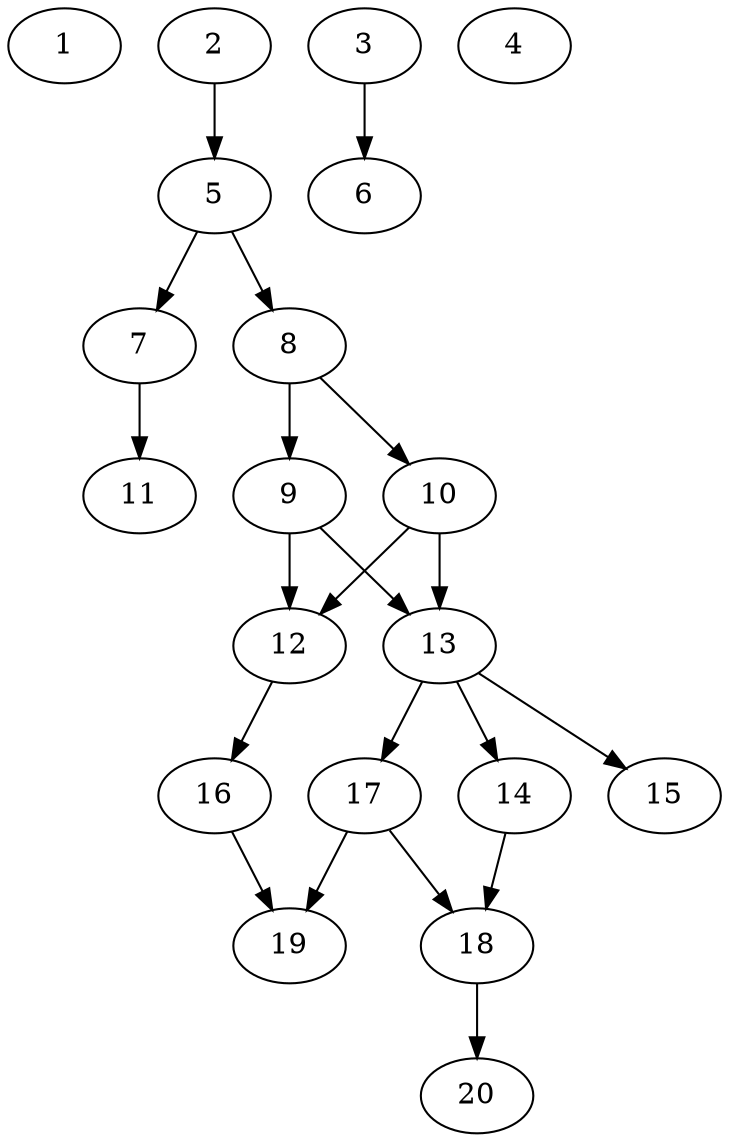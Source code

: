 // DAG automatically generated by daggen at Wed Jul 24 22:10:09 2019
// ./daggen --dot -n 20 --ccr 0.5 --fat 0.5 --regular 0.5 --density 0.5 --mindata 5242880 --maxdata 52428800 
digraph G {
  1 [size="13217792", alpha="0.05", expect_size="6608896"] 
  2 [size="23339008", alpha="0.19", expect_size="11669504"] 
  2 -> 5 [size ="11669504"]
  3 [size="42842112", alpha="0.07", expect_size="21421056"] 
  3 -> 6 [size ="21421056"]
  4 [size="50767872", alpha="0.06", expect_size="25383936"] 
  5 [size="11227136", alpha="0.10", expect_size="5613568"] 
  5 -> 7 [size ="5613568"]
  5 -> 8 [size ="5613568"]
  6 [size="75130880", alpha="0.01", expect_size="37565440"] 
  7 [size="19951616", alpha="0.04", expect_size="9975808"] 
  7 -> 11 [size ="9975808"]
  8 [size="95184896", alpha="0.18", expect_size="47592448"] 
  8 -> 9 [size ="47592448"]
  8 -> 10 [size ="47592448"]
  9 [size="19513344", alpha="0.04", expect_size="9756672"] 
  9 -> 12 [size ="9756672"]
  9 -> 13 [size ="9756672"]
  10 [size="41502720", alpha="0.06", expect_size="20751360"] 
  10 -> 12 [size ="20751360"]
  10 -> 13 [size ="20751360"]
  11 [size="54390784", alpha="0.01", expect_size="27195392"] 
  12 [size="76369920", alpha="0.20", expect_size="38184960"] 
  12 -> 16 [size ="38184960"]
  13 [size="72486912", alpha="0.01", expect_size="36243456"] 
  13 -> 14 [size ="36243456"]
  13 -> 15 [size ="36243456"]
  13 -> 17 [size ="36243456"]
  14 [size="12929024", alpha="0.14", expect_size="6464512"] 
  14 -> 18 [size ="6464512"]
  15 [size="39616512", alpha="0.15", expect_size="19808256"] 
  16 [size="85039104", alpha="0.06", expect_size="42519552"] 
  16 -> 19 [size ="42519552"]
  17 [size="92080128", alpha="0.00", expect_size="46040064"] 
  17 -> 18 [size ="46040064"]
  17 -> 19 [size ="46040064"]
  18 [size="15245312", alpha="0.20", expect_size="7622656"] 
  18 -> 20 [size ="7622656"]
  19 [size="99977216", alpha="0.20", expect_size="49988608"] 
  20 [size="22915072", alpha="0.13", expect_size="11457536"] 
}

